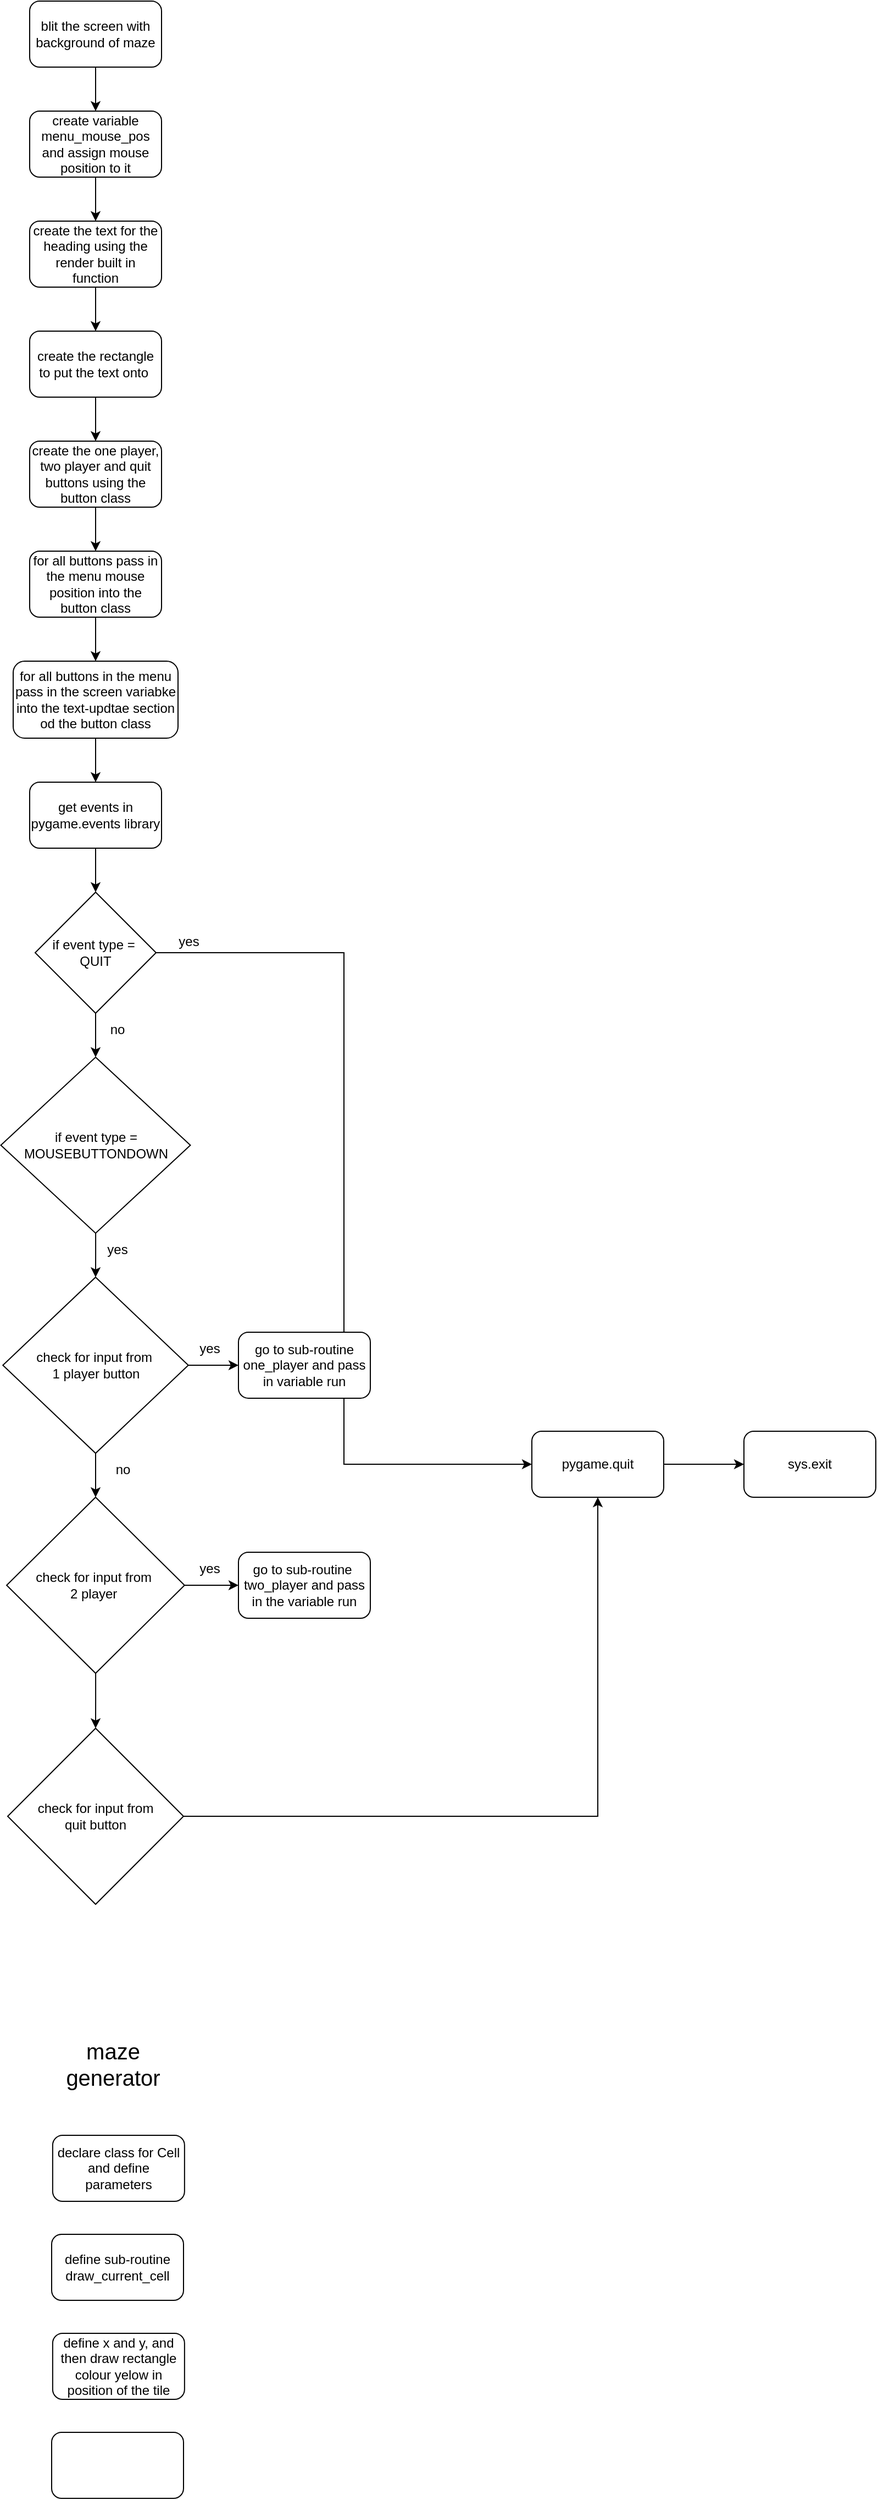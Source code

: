 <mxfile version="24.7.14">
  <diagram id="C5RBs43oDa-KdzZeNtuy" name="Page-1">
    <mxGraphModel dx="474" dy="822" grid="1" gridSize="10" guides="1" tooltips="1" connect="1" arrows="1" fold="1" page="1" pageScale="1" pageWidth="2000" pageHeight="4000" math="0" shadow="0">
      <root>
        <mxCell id="WIyWlLk6GJQsqaUBKTNV-0" />
        <mxCell id="WIyWlLk6GJQsqaUBKTNV-1" parent="WIyWlLk6GJQsqaUBKTNV-0" />
        <mxCell id="j9sT3DzLjJvzvAmUAjQL-17" style="edgeStyle=orthogonalEdgeStyle;rounded=0;orthogonalLoop=1;jettySize=auto;html=1;entryX=0.5;entryY=0;entryDx=0;entryDy=0;" parent="WIyWlLk6GJQsqaUBKTNV-1" source="j9sT3DzLjJvzvAmUAjQL-0" target="j9sT3DzLjJvzvAmUAjQL-1" edge="1">
          <mxGeometry relative="1" as="geometry" />
        </mxCell>
        <mxCell id="j9sT3DzLjJvzvAmUAjQL-0" value="blit the screen with background of maze" style="rounded=1;whiteSpace=wrap;html=1;" parent="WIyWlLk6GJQsqaUBKTNV-1" vertex="1">
          <mxGeometry x="250" y="20" width="120" height="60" as="geometry" />
        </mxCell>
        <mxCell id="j9sT3DzLjJvzvAmUAjQL-18" style="edgeStyle=orthogonalEdgeStyle;rounded=0;orthogonalLoop=1;jettySize=auto;html=1;entryX=0.5;entryY=0;entryDx=0;entryDy=0;" parent="WIyWlLk6GJQsqaUBKTNV-1" source="j9sT3DzLjJvzvAmUAjQL-1" target="j9sT3DzLjJvzvAmUAjQL-2" edge="1">
          <mxGeometry relative="1" as="geometry" />
        </mxCell>
        <mxCell id="j9sT3DzLjJvzvAmUAjQL-1" value="create variable menu_mouse_pos and assign mouse position to it" style="rounded=1;whiteSpace=wrap;html=1;" parent="WIyWlLk6GJQsqaUBKTNV-1" vertex="1">
          <mxGeometry x="250" y="120" width="120" height="60" as="geometry" />
        </mxCell>
        <mxCell id="j9sT3DzLjJvzvAmUAjQL-19" style="edgeStyle=orthogonalEdgeStyle;rounded=0;orthogonalLoop=1;jettySize=auto;html=1;entryX=0.5;entryY=0;entryDx=0;entryDy=0;" parent="WIyWlLk6GJQsqaUBKTNV-1" source="j9sT3DzLjJvzvAmUAjQL-2" target="j9sT3DzLjJvzvAmUAjQL-3" edge="1">
          <mxGeometry relative="1" as="geometry" />
        </mxCell>
        <mxCell id="j9sT3DzLjJvzvAmUAjQL-2" value="create the text for the heading using the render built in function" style="rounded=1;whiteSpace=wrap;html=1;" parent="WIyWlLk6GJQsqaUBKTNV-1" vertex="1">
          <mxGeometry x="250" y="220" width="120" height="60" as="geometry" />
        </mxCell>
        <mxCell id="j9sT3DzLjJvzvAmUAjQL-20" style="edgeStyle=orthogonalEdgeStyle;rounded=0;orthogonalLoop=1;jettySize=auto;html=1;entryX=0.5;entryY=0;entryDx=0;entryDy=0;" parent="WIyWlLk6GJQsqaUBKTNV-1" source="j9sT3DzLjJvzvAmUAjQL-3" target="j9sT3DzLjJvzvAmUAjQL-4" edge="1">
          <mxGeometry relative="1" as="geometry" />
        </mxCell>
        <mxCell id="j9sT3DzLjJvzvAmUAjQL-3" value="create the rectangle to put the text onto&amp;nbsp;" style="rounded=1;whiteSpace=wrap;html=1;" parent="WIyWlLk6GJQsqaUBKTNV-1" vertex="1">
          <mxGeometry x="250" y="320" width="120" height="60" as="geometry" />
        </mxCell>
        <mxCell id="j9sT3DzLjJvzvAmUAjQL-21" style="edgeStyle=orthogonalEdgeStyle;rounded=0;orthogonalLoop=1;jettySize=auto;html=1;entryX=0.5;entryY=0;entryDx=0;entryDy=0;" parent="WIyWlLk6GJQsqaUBKTNV-1" source="j9sT3DzLjJvzvAmUAjQL-4" target="j9sT3DzLjJvzvAmUAjQL-5" edge="1">
          <mxGeometry relative="1" as="geometry" />
        </mxCell>
        <mxCell id="j9sT3DzLjJvzvAmUAjQL-4" value="create the one player, two player and quit buttons using the button class" style="rounded=1;whiteSpace=wrap;html=1;" parent="WIyWlLk6GJQsqaUBKTNV-1" vertex="1">
          <mxGeometry x="250" y="420" width="120" height="60" as="geometry" />
        </mxCell>
        <mxCell id="j9sT3DzLjJvzvAmUAjQL-22" style="edgeStyle=orthogonalEdgeStyle;rounded=0;orthogonalLoop=1;jettySize=auto;html=1;entryX=0.5;entryY=0;entryDx=0;entryDy=0;" parent="WIyWlLk6GJQsqaUBKTNV-1" source="j9sT3DzLjJvzvAmUAjQL-5" target="j9sT3DzLjJvzvAmUAjQL-6" edge="1">
          <mxGeometry relative="1" as="geometry" />
        </mxCell>
        <mxCell id="j9sT3DzLjJvzvAmUAjQL-5" value="for all buttons pass in the menu mouse position into the button class" style="rounded=1;whiteSpace=wrap;html=1;" parent="WIyWlLk6GJQsqaUBKTNV-1" vertex="1">
          <mxGeometry x="250" y="520" width="120" height="60" as="geometry" />
        </mxCell>
        <mxCell id="j9sT3DzLjJvzvAmUAjQL-23" style="edgeStyle=orthogonalEdgeStyle;rounded=0;orthogonalLoop=1;jettySize=auto;html=1;entryX=0.5;entryY=0;entryDx=0;entryDy=0;" parent="WIyWlLk6GJQsqaUBKTNV-1" source="j9sT3DzLjJvzvAmUAjQL-6" target="j9sT3DzLjJvzvAmUAjQL-7" edge="1">
          <mxGeometry relative="1" as="geometry" />
        </mxCell>
        <mxCell id="j9sT3DzLjJvzvAmUAjQL-6" value="for all buttons in the menu pass in the screen variabke into the text-updtae section od the button class" style="rounded=1;whiteSpace=wrap;html=1;" parent="WIyWlLk6GJQsqaUBKTNV-1" vertex="1">
          <mxGeometry x="235" y="620" width="150" height="70" as="geometry" />
        </mxCell>
        <mxCell id="j9sT3DzLjJvzvAmUAjQL-24" style="edgeStyle=orthogonalEdgeStyle;rounded=0;orthogonalLoop=1;jettySize=auto;html=1;entryX=0.5;entryY=0;entryDx=0;entryDy=0;" parent="WIyWlLk6GJQsqaUBKTNV-1" source="j9sT3DzLjJvzvAmUAjQL-7" target="j9sT3DzLjJvzvAmUAjQL-9" edge="1">
          <mxGeometry relative="1" as="geometry" />
        </mxCell>
        <mxCell id="j9sT3DzLjJvzvAmUAjQL-7" value="get events in pygame.events library" style="rounded=1;whiteSpace=wrap;html=1;" parent="WIyWlLk6GJQsqaUBKTNV-1" vertex="1">
          <mxGeometry x="250" y="730" width="120" height="60" as="geometry" />
        </mxCell>
        <mxCell id="j9sT3DzLjJvzvAmUAjQL-25" style="edgeStyle=orthogonalEdgeStyle;rounded=0;orthogonalLoop=1;jettySize=auto;html=1;entryX=0;entryY=0.5;entryDx=0;entryDy=0;" parent="WIyWlLk6GJQsqaUBKTNV-1" source="j9sT3DzLjJvzvAmUAjQL-9" target="j9sT3DzLjJvzvAmUAjQL-10" edge="1">
          <mxGeometry relative="1" as="geometry" />
        </mxCell>
        <mxCell id="j9sT3DzLjJvzvAmUAjQL-26" style="edgeStyle=orthogonalEdgeStyle;rounded=0;orthogonalLoop=1;jettySize=auto;html=1;entryX=0.5;entryY=0;entryDx=0;entryDy=0;" parent="WIyWlLk6GJQsqaUBKTNV-1" source="j9sT3DzLjJvzvAmUAjQL-9" target="j9sT3DzLjJvzvAmUAjQL-12" edge="1">
          <mxGeometry relative="1" as="geometry" />
        </mxCell>
        <mxCell id="j9sT3DzLjJvzvAmUAjQL-9" value="if event type =&amp;nbsp;&lt;div&gt;QUIT&lt;/div&gt;" style="rhombus;whiteSpace=wrap;html=1;" parent="WIyWlLk6GJQsqaUBKTNV-1" vertex="1">
          <mxGeometry x="255" y="830" width="110" height="110" as="geometry" />
        </mxCell>
        <mxCell id="j9sT3DzLjJvzvAmUAjQL-38" style="edgeStyle=orthogonalEdgeStyle;rounded=0;orthogonalLoop=1;jettySize=auto;html=1;" parent="WIyWlLk6GJQsqaUBKTNV-1" source="j9sT3DzLjJvzvAmUAjQL-10" target="j9sT3DzLjJvzvAmUAjQL-11" edge="1">
          <mxGeometry relative="1" as="geometry" />
        </mxCell>
        <mxCell id="j9sT3DzLjJvzvAmUAjQL-10" value="pygame.quit" style="rounded=1;whiteSpace=wrap;html=1;" parent="WIyWlLk6GJQsqaUBKTNV-1" vertex="1">
          <mxGeometry x="707" y="1320" width="120" height="60" as="geometry" />
        </mxCell>
        <mxCell id="j9sT3DzLjJvzvAmUAjQL-11" value="sys.exit" style="rounded=1;whiteSpace=wrap;html=1;" parent="WIyWlLk6GJQsqaUBKTNV-1" vertex="1">
          <mxGeometry x="900" y="1320" width="120" height="60" as="geometry" />
        </mxCell>
        <mxCell id="j9sT3DzLjJvzvAmUAjQL-27" style="edgeStyle=orthogonalEdgeStyle;rounded=0;orthogonalLoop=1;jettySize=auto;html=1;entryX=0.5;entryY=0;entryDx=0;entryDy=0;" parent="WIyWlLk6GJQsqaUBKTNV-1" source="j9sT3DzLjJvzvAmUAjQL-12" target="j9sT3DzLjJvzvAmUAjQL-13" edge="1">
          <mxGeometry relative="1" as="geometry" />
        </mxCell>
        <mxCell id="j9sT3DzLjJvzvAmUAjQL-12" value="if event type =&lt;div&gt;MOUSEBUTTONDOWN&lt;/div&gt;" style="rhombus;whiteSpace=wrap;html=1;" parent="WIyWlLk6GJQsqaUBKTNV-1" vertex="1">
          <mxGeometry x="223.75" y="980" width="172.5" height="160" as="geometry" />
        </mxCell>
        <mxCell id="j9sT3DzLjJvzvAmUAjQL-28" style="edgeStyle=orthogonalEdgeStyle;rounded=0;orthogonalLoop=1;jettySize=auto;html=1;entryX=0;entryY=0.5;entryDx=0;entryDy=0;" parent="WIyWlLk6GJQsqaUBKTNV-1" source="j9sT3DzLjJvzvAmUAjQL-13" target="j9sT3DzLjJvzvAmUAjQL-14" edge="1">
          <mxGeometry relative="1" as="geometry" />
        </mxCell>
        <mxCell id="j9sT3DzLjJvzvAmUAjQL-29" style="edgeStyle=orthogonalEdgeStyle;rounded=0;orthogonalLoop=1;jettySize=auto;html=1;entryX=0.5;entryY=0;entryDx=0;entryDy=0;" parent="WIyWlLk6GJQsqaUBKTNV-1" source="j9sT3DzLjJvzvAmUAjQL-13" target="j9sT3DzLjJvzvAmUAjQL-15" edge="1">
          <mxGeometry relative="1" as="geometry" />
        </mxCell>
        <mxCell id="j9sT3DzLjJvzvAmUAjQL-13" value="check for input from&amp;nbsp;&lt;div&gt;1 player button&lt;/div&gt;" style="rhombus;whiteSpace=wrap;html=1;" parent="WIyWlLk6GJQsqaUBKTNV-1" vertex="1">
          <mxGeometry x="225.62" y="1180" width="168.75" height="160" as="geometry" />
        </mxCell>
        <mxCell id="j9sT3DzLjJvzvAmUAjQL-14" value="go to sub-routine one_player and pass in variable run" style="rounded=1;whiteSpace=wrap;html=1;" parent="WIyWlLk6GJQsqaUBKTNV-1" vertex="1">
          <mxGeometry x="440" y="1230" width="120" height="60" as="geometry" />
        </mxCell>
        <mxCell id="j9sT3DzLjJvzvAmUAjQL-30" style="edgeStyle=orthogonalEdgeStyle;rounded=0;orthogonalLoop=1;jettySize=auto;html=1;" parent="WIyWlLk6GJQsqaUBKTNV-1" source="j9sT3DzLjJvzvAmUAjQL-15" target="j9sT3DzLjJvzvAmUAjQL-16" edge="1">
          <mxGeometry relative="1" as="geometry" />
        </mxCell>
        <mxCell id="e1LjJHeOZ0DpoEuvDeJz-0" style="edgeStyle=orthogonalEdgeStyle;rounded=0;orthogonalLoop=1;jettySize=auto;html=1;entryX=0.5;entryY=0;entryDx=0;entryDy=0;" edge="1" parent="WIyWlLk6GJQsqaUBKTNV-1" source="j9sT3DzLjJvzvAmUAjQL-15" target="j9sT3DzLjJvzvAmUAjQL-37">
          <mxGeometry relative="1" as="geometry" />
        </mxCell>
        <mxCell id="j9sT3DzLjJvzvAmUAjQL-15" value="check for input from&amp;nbsp;&lt;div&gt;2 player&amp;nbsp;&lt;/div&gt;" style="rhombus;whiteSpace=wrap;html=1;" parent="WIyWlLk6GJQsqaUBKTNV-1" vertex="1">
          <mxGeometry x="229.06" y="1380" width="161.87" height="160" as="geometry" />
        </mxCell>
        <mxCell id="j9sT3DzLjJvzvAmUAjQL-16" value="go to sub-routine&amp;nbsp;&lt;div&gt;two_player and pass in the variable run&lt;/div&gt;" style="rounded=1;whiteSpace=wrap;html=1;" parent="WIyWlLk6GJQsqaUBKTNV-1" vertex="1">
          <mxGeometry x="440" y="1430" width="120" height="60" as="geometry" />
        </mxCell>
        <mxCell id="j9sT3DzLjJvzvAmUAjQL-31" value="yes" style="text;html=1;align=center;verticalAlign=middle;whiteSpace=wrap;rounded=0;" parent="WIyWlLk6GJQsqaUBKTNV-1" vertex="1">
          <mxGeometry x="365" y="860" width="60" height="30" as="geometry" />
        </mxCell>
        <mxCell id="j9sT3DzLjJvzvAmUAjQL-32" value="no" style="text;html=1;align=center;verticalAlign=middle;whiteSpace=wrap;rounded=0;" parent="WIyWlLk6GJQsqaUBKTNV-1" vertex="1">
          <mxGeometry x="300" y="940" width="60" height="30" as="geometry" />
        </mxCell>
        <mxCell id="j9sT3DzLjJvzvAmUAjQL-33" value="yes" style="text;html=1;align=center;verticalAlign=middle;whiteSpace=wrap;rounded=0;" parent="WIyWlLk6GJQsqaUBKTNV-1" vertex="1">
          <mxGeometry x="300" y="1140" width="60" height="30" as="geometry" />
        </mxCell>
        <mxCell id="j9sT3DzLjJvzvAmUAjQL-34" value="yes" style="text;html=1;align=center;verticalAlign=middle;whiteSpace=wrap;rounded=0;" parent="WIyWlLk6GJQsqaUBKTNV-1" vertex="1">
          <mxGeometry x="384" y="1230" width="60" height="30" as="geometry" />
        </mxCell>
        <mxCell id="j9sT3DzLjJvzvAmUAjQL-35" value="no" style="text;html=1;align=center;verticalAlign=middle;whiteSpace=wrap;rounded=0;" parent="WIyWlLk6GJQsqaUBKTNV-1" vertex="1">
          <mxGeometry x="305" y="1340" width="60" height="30" as="geometry" />
        </mxCell>
        <mxCell id="j9sT3DzLjJvzvAmUAjQL-36" value="yes" style="text;html=1;align=center;verticalAlign=middle;whiteSpace=wrap;rounded=0;" parent="WIyWlLk6GJQsqaUBKTNV-1" vertex="1">
          <mxGeometry x="384" y="1430" width="60" height="30" as="geometry" />
        </mxCell>
        <mxCell id="j9sT3DzLjJvzvAmUAjQL-39" style="edgeStyle=orthogonalEdgeStyle;rounded=0;orthogonalLoop=1;jettySize=auto;html=1;entryX=0.5;entryY=1;entryDx=0;entryDy=0;" parent="WIyWlLk6GJQsqaUBKTNV-1" source="j9sT3DzLjJvzvAmUAjQL-37" target="j9sT3DzLjJvzvAmUAjQL-10" edge="1">
          <mxGeometry relative="1" as="geometry" />
        </mxCell>
        <mxCell id="j9sT3DzLjJvzvAmUAjQL-37" value="check for input from&lt;div&gt;quit button&lt;/div&gt;" style="rhombus;whiteSpace=wrap;html=1;" parent="WIyWlLk6GJQsqaUBKTNV-1" vertex="1">
          <mxGeometry x="230" y="1590" width="160" height="160" as="geometry" />
        </mxCell>
        <mxCell id="e1LjJHeOZ0DpoEuvDeJz-4" value="&lt;font style=&quot;font-size: 20px;&quot;&gt;maze generator&lt;/font&gt;" style="text;html=1;align=center;verticalAlign=middle;whiteSpace=wrap;rounded=0;" vertex="1" parent="WIyWlLk6GJQsqaUBKTNV-1">
          <mxGeometry x="270.93" y="1860" width="110" height="70" as="geometry" />
        </mxCell>
        <mxCell id="e1LjJHeOZ0DpoEuvDeJz-5" value="declare class for Cell and define parameters" style="rounded=1;whiteSpace=wrap;html=1;" vertex="1" parent="WIyWlLk6GJQsqaUBKTNV-1">
          <mxGeometry x="270.93" y="1960" width="120" height="60" as="geometry" />
        </mxCell>
        <mxCell id="e1LjJHeOZ0DpoEuvDeJz-6" value="define sub-routine draw_current_cell" style="rounded=1;whiteSpace=wrap;html=1;" vertex="1" parent="WIyWlLk6GJQsqaUBKTNV-1">
          <mxGeometry x="270" y="2050" width="120" height="60" as="geometry" />
        </mxCell>
        <mxCell id="e1LjJHeOZ0DpoEuvDeJz-7" value="define x and y, and then draw rectangle colour yelow in position of the tile" style="rounded=1;whiteSpace=wrap;html=1;" vertex="1" parent="WIyWlLk6GJQsqaUBKTNV-1">
          <mxGeometry x="270.93" y="2140" width="120" height="60" as="geometry" />
        </mxCell>
        <mxCell id="e1LjJHeOZ0DpoEuvDeJz-9" style="edgeStyle=orthogonalEdgeStyle;rounded=0;orthogonalLoop=1;jettySize=auto;html=1;exitX=1;exitY=0.5;exitDx=0;exitDy=0;entryX=1;entryY=0.5;entryDx=0;entryDy=0;" edge="1" parent="WIyWlLk6GJQsqaUBKTNV-1" source="e1LjJHeOZ0DpoEuvDeJz-8" target="e1LjJHeOZ0DpoEuvDeJz-8">
          <mxGeometry relative="1" as="geometry">
            <mxPoint x="440" y="2030" as="targetPoint" />
            <Array as="points" />
          </mxGeometry>
        </mxCell>
        <mxCell id="e1LjJHeOZ0DpoEuvDeJz-8" value="" style="rounded=1;whiteSpace=wrap;html=1;" vertex="1" parent="WIyWlLk6GJQsqaUBKTNV-1">
          <mxGeometry x="270" y="2230" width="120" height="60" as="geometry" />
        </mxCell>
      </root>
    </mxGraphModel>
  </diagram>
</mxfile>
